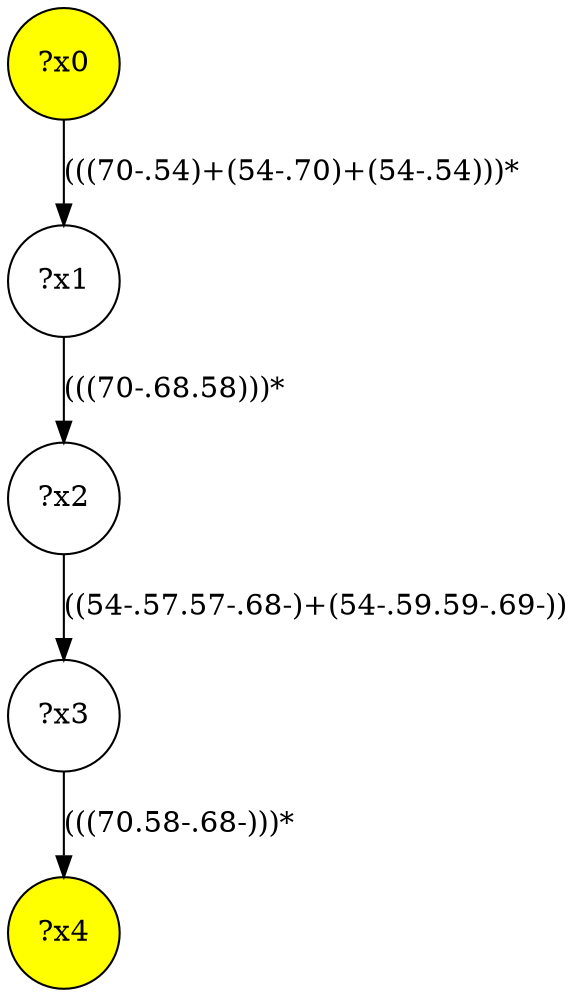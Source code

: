 digraph g {
	x0 [fillcolor="yellow", style="filled," shape=circle, label="?x0"];
	x4 [fillcolor="yellow", style="filled," shape=circle, label="?x4"];
	x1 [shape=circle, label="?x1"];
	x0 -> x1 [label="(((70-.54)+(54-.70)+(54-.54)))*"];
	x2 [shape=circle, label="?x2"];
	x1 -> x2 [label="(((70-.68.58)))*"];
	x3 [shape=circle, label="?x3"];
	x2 -> x3 [label="((54-.57.57-.68-)+(54-.59.59-.69-))"];
	x3 -> x4 [label="(((70.58-.68-)))*"];
}
